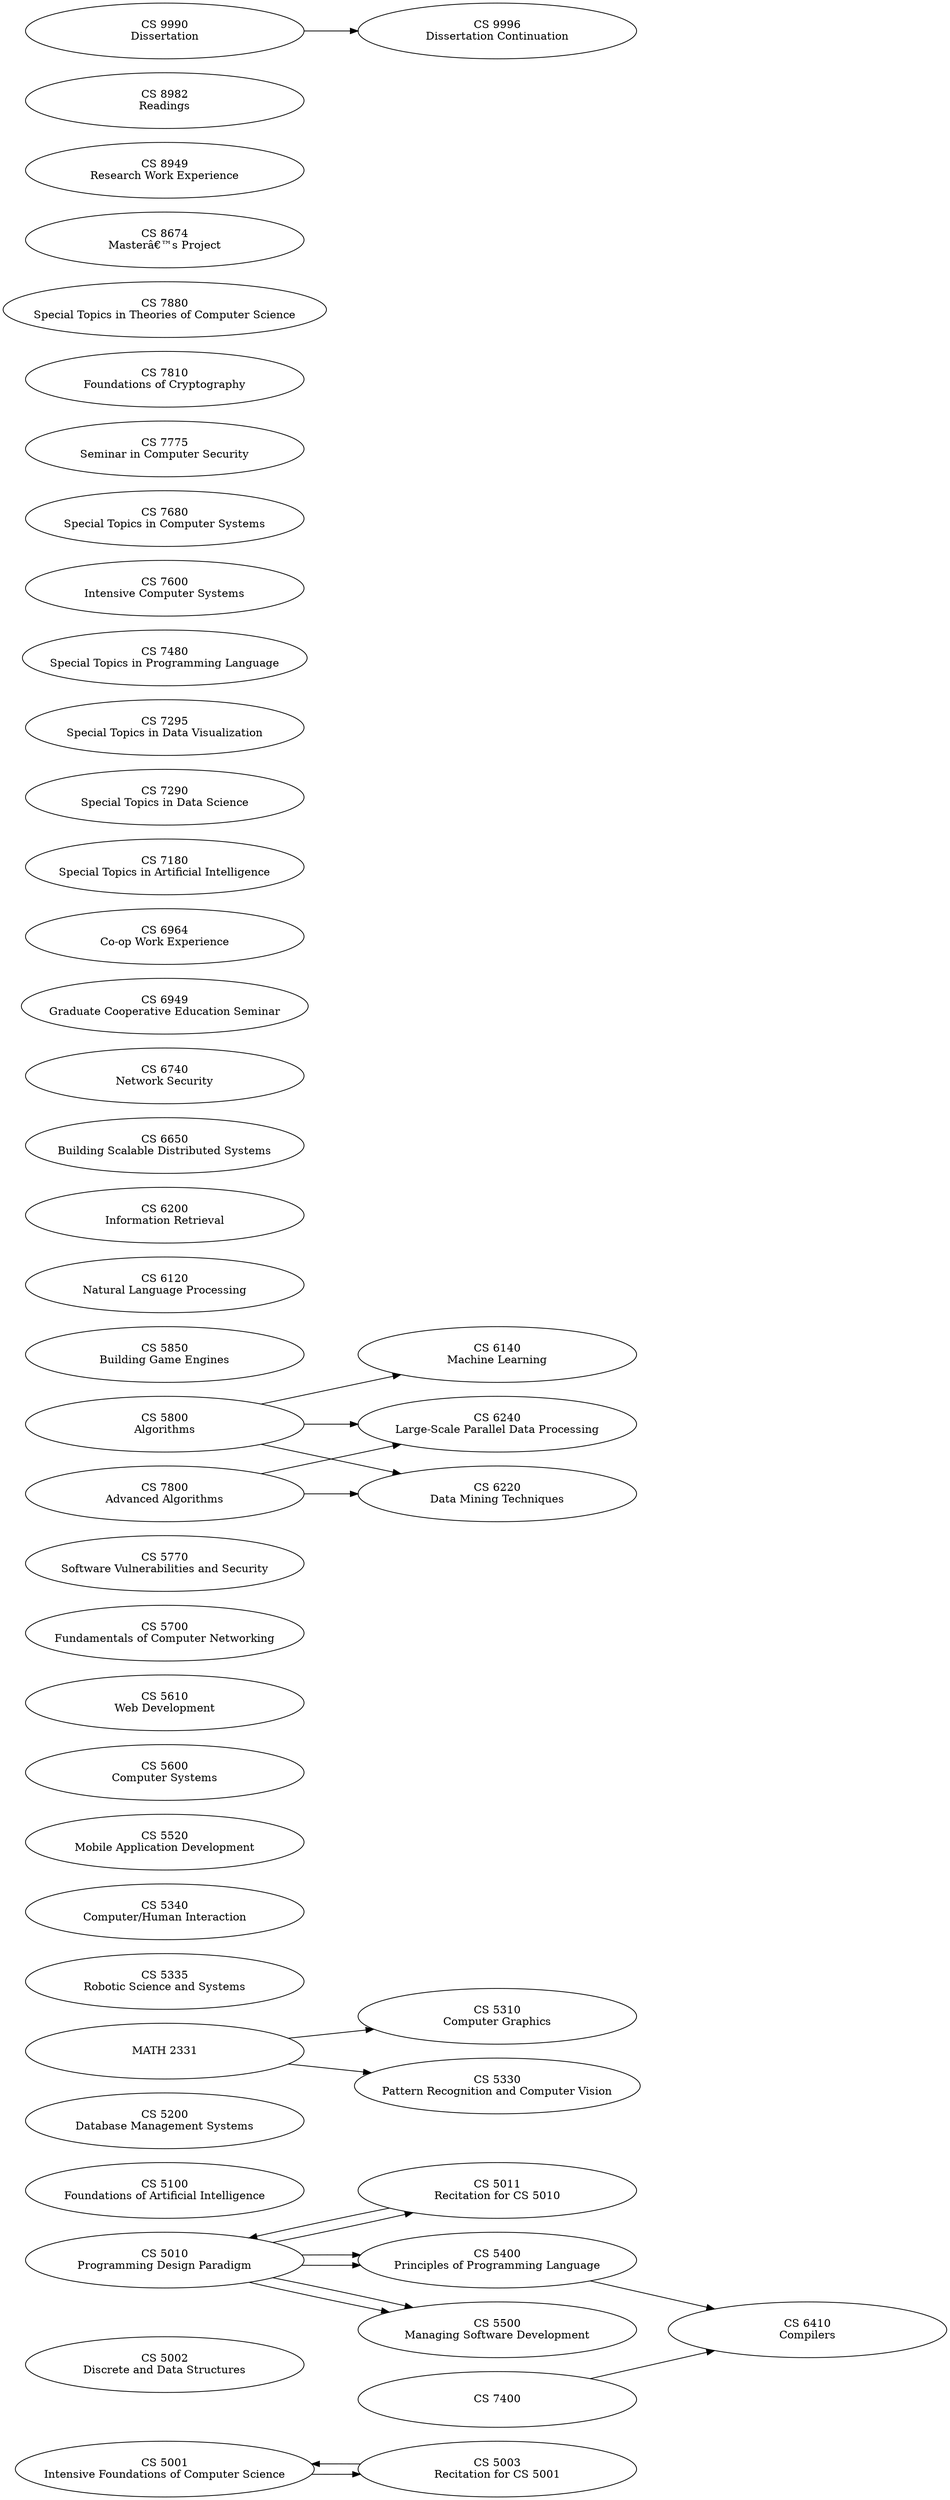 digraph G {
rankdir="LR";
node [width=5, height=1];
CS_5001 [ label="CS 5001\nIntensive Foundations of Computer Science" ];
CS_5002 [ label="CS 5002\nDiscrete and Data Structures" ];
CS_5003 [ label="CS 5003\nRecitation for CS 5001" ];
CS_5010 [ label="CS 5010\nProgramming Design Paradigm" ];
CS_5011 [ label="CS 5011\nRecitation for CS 5010" ];
CS_5100 [ label="CS 5100\nFoundations of Artificial Intelligence" ];
CS_5200 [ label="CS 5200\nDatabase Management Systems" ];
CS_5310 [ label="CS 5310\nComputer Graphics" ];
CS_5330 [ label="CS 5330\nPattern Recognition and Computer Vision" ];
CS_5335 [ label="CS 5335\nRobotic Science and Systems" ];
CS_5340 [ label="CS 5340\nComputer/Human Interaction" ];
CS_5400 [ label="CS 5400\nPrinciples of Programming Language" ];
CS_5500 [ label="CS 5500\nManaging Software Development" ];
CS_5520 [ label="CS 5520\nMobile Application Development" ];
CS_5600 [ label="CS 5600\nComputer Systems" ];
CS_5610 [ label="CS 5610\nWeb Development" ];
CS_5700 [ label="CS 5700\nFundamentals of Computer Networking" ];
CS_5770 [ label="CS 5770\nSoftware Vulnerabilities and Security" ];
CS_5800 [ label="CS 5800\nAlgorithms" ];
CS_5850 [ label="CS 5850\nBuilding Game Engines" ];
CS_6120 [ label="CS 6120\nNatural Language Processing" ];
CS_6140 [ label="CS 6140\nMachine Learning" ];
CS_6200 [ label="CS 6200\nInformation Retrieval" ];
CS_6220 [ label="CS 6220\nData Mining Techniques" ];
CS_6240 [ label="CS 6240\nLarge-Scale Parallel Data Processing" ];
CS_6410 [ label="CS 6410\nCompilers" ];
CS_6650 [ label="CS 6650\nBuilding Scalable Distributed Systems" ];
CS_6740 [ label="CS 6740\nNetwork Security" ];
CS_6949 [ label="CS 6949\nGraduate Cooperative Education Seminar" ];
CS_6964 [ label="CS 6964\nCo-op Work Experience" ];
CS_7180 [ label="CS 7180\nSpecial Topics in Artificial Intelligence" ];
CS_7290 [ label="CS 7290\nSpecial Topics in Data Science" ];
CS_7295 [ label="CS 7295\nSpecial Topics in Data Visualization" ];
CS_7400 [ label="CS 7400\n" ];
CS_7480 [ label="CS 7480\nSpecial Topics in Programming Language" ];
CS_7600 [ label="CS 7600\nIntensive Computer Systems" ];
CS_7680 [ label="CS 7680\nSpecial Topics in Computer Systems" ];
CS_7775 [ label="CS 7775\nSeminar in Computer Security" ];
CS_7800 [ label="CS 7800\nAdvanced Algorithms" ];
CS_7810 [ label="CS 7810\nFoundations of Cryptography" ];
CS_7880 [ label="CS 7880\nSpecial Topics in Theories of Computer Science" ];
CS_8674 [ label="CS 8674\nMasterâ€™s Project" ];
CS_8949 [ label="CS 8949\nResearch Work Experience" ];
CS_8982 [ label="CS 8982\nReadings" ];
CS_9990 [ label="CS 9990\nDissertation" ];
CS_9996 [ label="CS 9996\nDissertation Continuation" ];
MATH_2331 [ label="MATH 2331\n" ];
CS_5001 -> CS_5003;
CS_5003 -> CS_5001;
CS_5010 -> CS_5011;
CS_5010 -> CS_5400;
CS_5010 -> CS_5400;
CS_5010 -> CS_5500;
CS_5010 -> CS_5500;
CS_5011 -> CS_5010;
CS_5400 -> CS_6410;
CS_5800 -> CS_6140;
CS_5800 -> CS_6220;
CS_5800 -> CS_6240;
CS_7400 -> CS_6410;
CS_7800 -> CS_6220;
CS_7800 -> CS_6240;
CS_9990 -> CS_9996;
MATH_2331 -> CS_5310;
MATH_2331 -> CS_5330;
}
